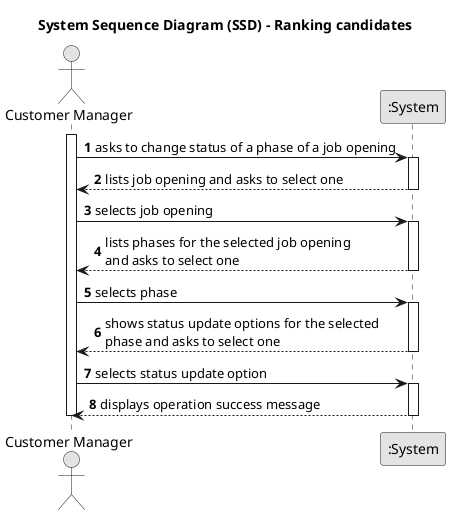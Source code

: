 @startuml
skinparam monochrome true
skinparam packageStyle rectangle
skinparam shadowing false

title System Sequence Diagram (SSD) - Ranking candidates

autonumber

actor "Customer Manager" as CM
participant ":System" as System

activate CM

    CM -> System : asks to change status of a phase of a job opening
    activate System


       System --> CM : lists job opening and asks to select one
    deactivate System

    CM -> System : selects job opening
    activate System

        System --> CM : lists phases for the selected job opening \nand asks to select one
    deactivate System

    CM -> System : selects phase
    activate System

        System --> CM : shows status update options for the selected \nphase and asks to select one
    deactivate System

    CM -> System : selects status update option
    activate System

        System --> CM : displays operation success message
    deactivate System

deactivate CM

@enduml